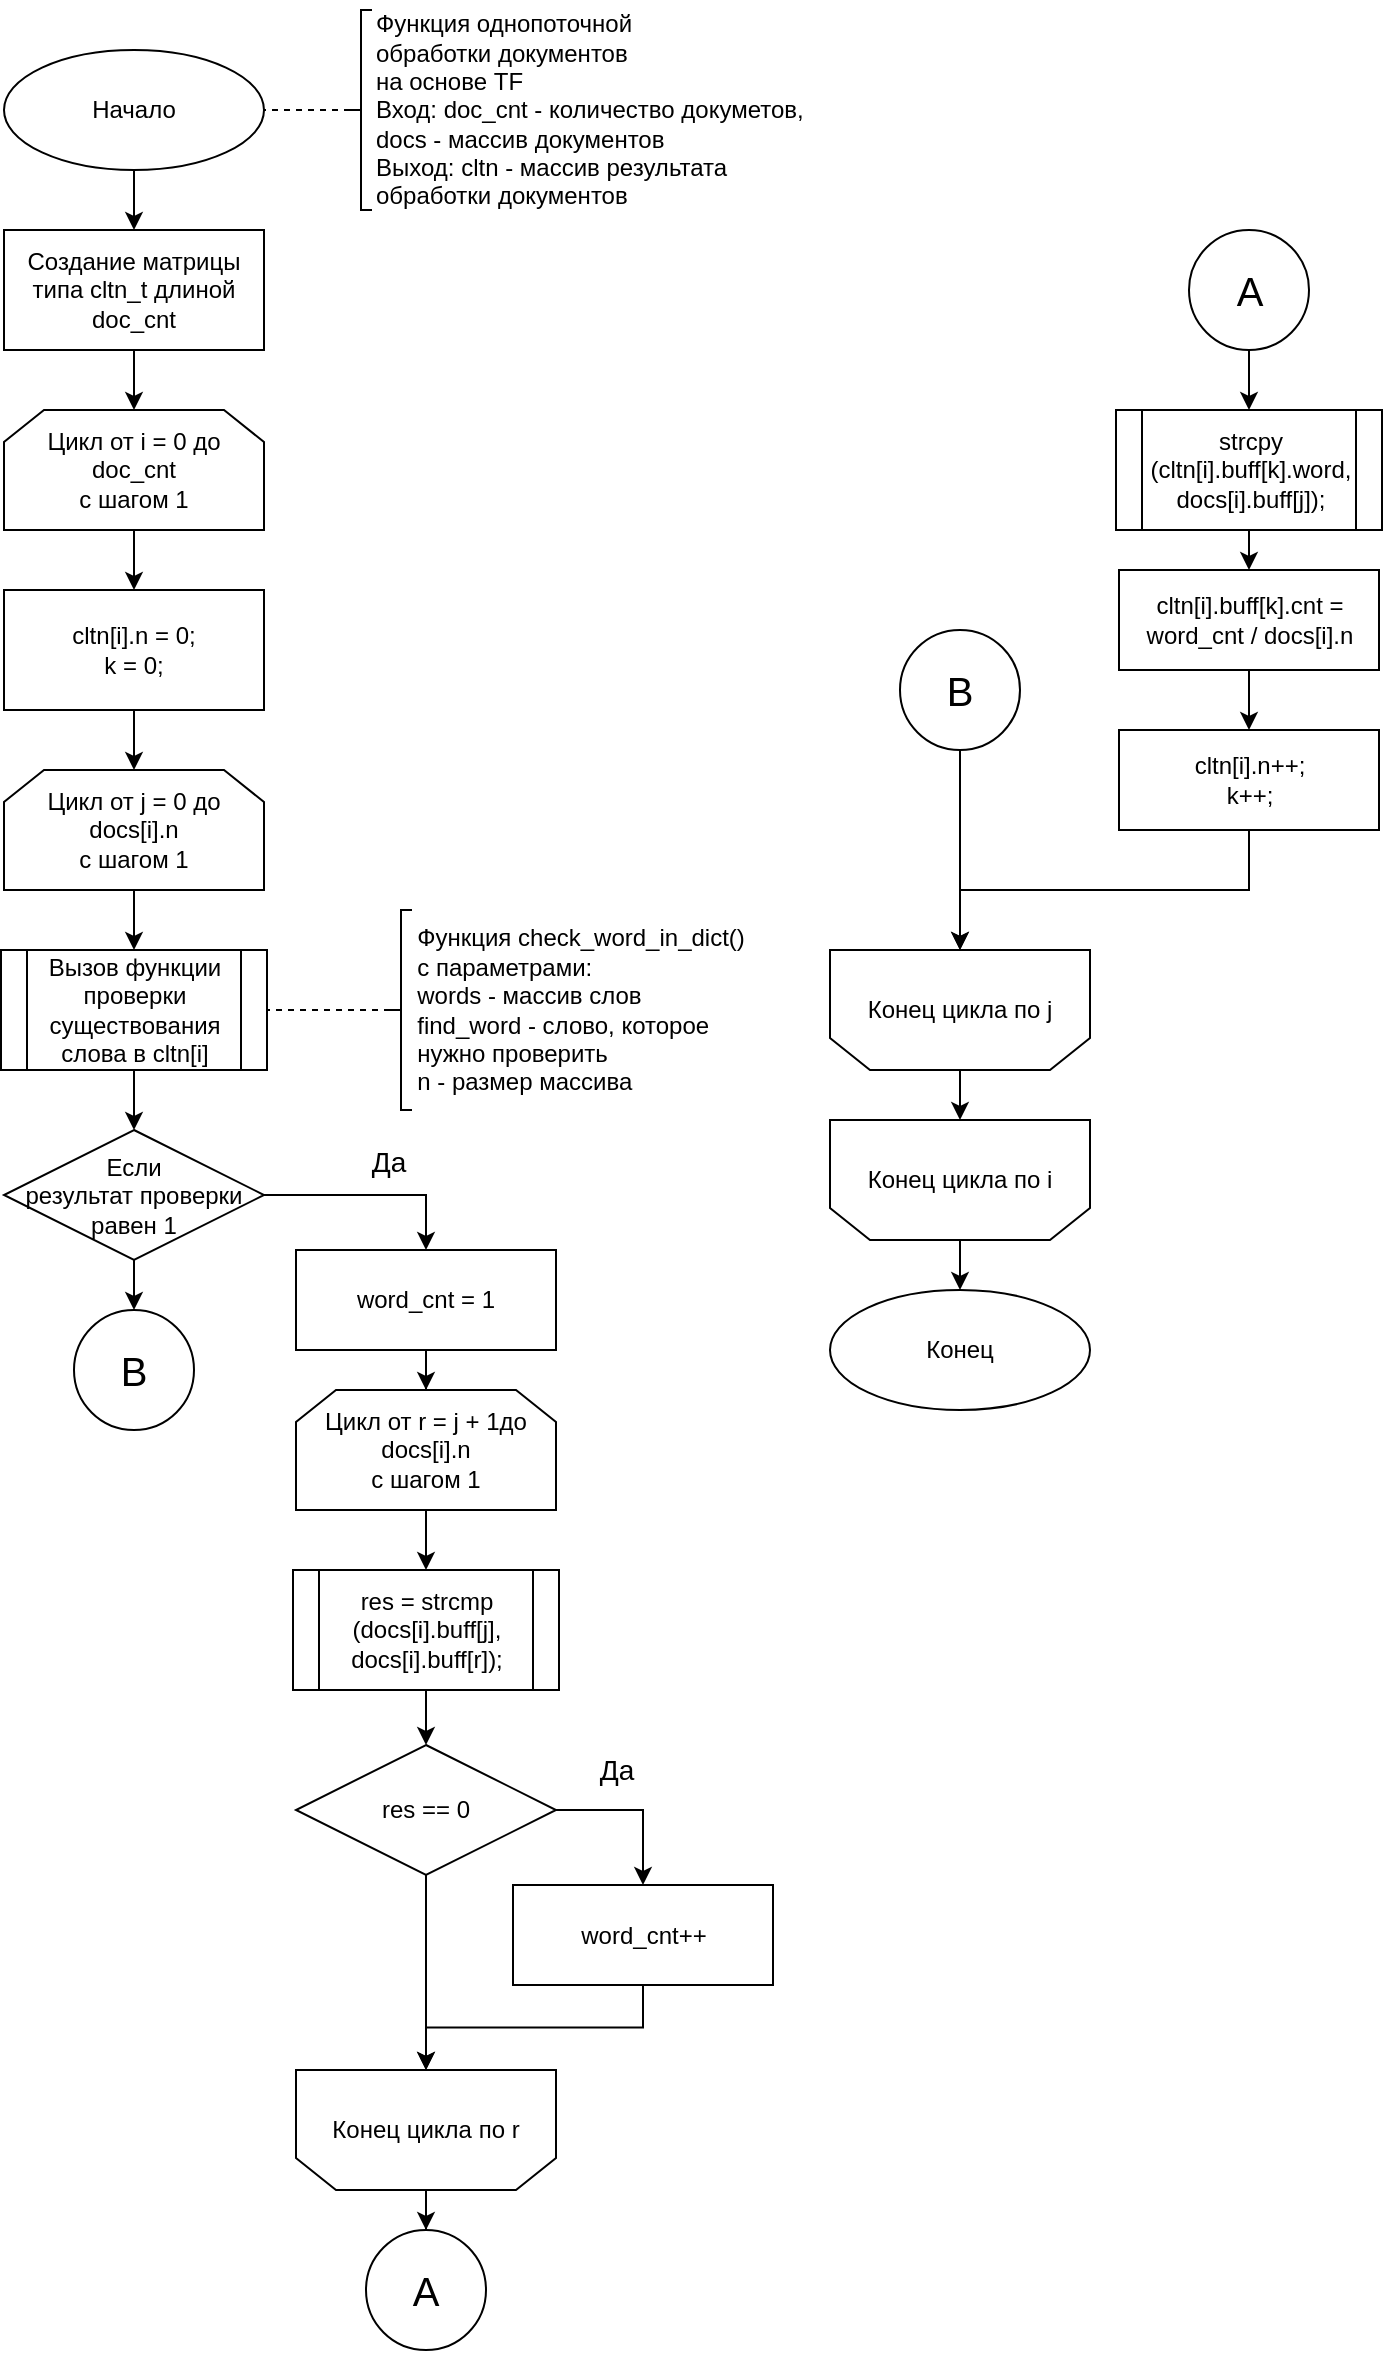 <mxfile version="20.3.0" type="device" pages="4"><diagram id="zJ5rKYGzw53xMXKaePyn" name="tf"><mxGraphModel dx="1634" dy="1604" grid="1" gridSize="10" guides="1" tooltips="1" connect="1" arrows="1" fold="1" page="1" pageScale="1" pageWidth="827" pageHeight="1169" math="0" shadow="0"><root><mxCell id="0"/><mxCell id="1" parent="0"/><mxCell id="5mzTO8OdksLQXG157cku-5" style="edgeStyle=orthogonalEdgeStyle;rounded=0;orthogonalLoop=1;jettySize=auto;html=1;exitX=0.5;exitY=1;exitDx=0;exitDy=0;exitPerimeter=0;" parent="1" source="93CCv3OsJoAqllG_4LYZ-2" target="SH4LNRXZMHz7s0kM1JM4-1" edge="1"><mxGeometry relative="1" as="geometry"><mxPoint x="352" y="130" as="targetPoint"/></mxGeometry></mxCell><mxCell id="93CCv3OsJoAqllG_4LYZ-2" value="Начало" style="strokeWidth=1;html=1;shape=mxgraph.flowchart.start_1;whiteSpace=wrap;" parent="1" vertex="1"><mxGeometry x="287" y="50" width="130" height="60" as="geometry"/></mxCell><mxCell id="SH4LNRXZMHz7s0kM1JM4-9" value="" style="edgeStyle=orthogonalEdgeStyle;rounded=0;orthogonalLoop=1;jettySize=auto;html=1;" edge="1" parent="1" source="93CCv3OsJoAqllG_4LYZ-69" target="SH4LNRXZMHz7s0kM1JM4-8"><mxGeometry relative="1" as="geometry"/></mxCell><mxCell id="93CCv3OsJoAqllG_4LYZ-69" value="Цикл от i = 0 до doc_cnt&lt;br&gt;с шагом 1" style="shape=loopLimit;whiteSpace=wrap;html=1;" parent="1" vertex="1"><mxGeometry x="287" y="230" width="130" height="60" as="geometry"/></mxCell><mxCell id="93CCv3OsJoAqllG_4LYZ-108" style="edgeStyle=orthogonalEdgeStyle;rounded=0;orthogonalLoop=1;jettySize=auto;html=1;exitX=0;exitY=0.5;exitDx=0;exitDy=0;exitPerimeter=0;entryX=1;entryY=0.5;entryDx=0;entryDy=0;entryPerimeter=0;endArrow=none;endFill=0;dashed=1;" parent="1" source="93CCv3OsJoAqllG_4LYZ-107" target="93CCv3OsJoAqllG_4LYZ-2" edge="1"><mxGeometry relative="1" as="geometry"/></mxCell><mxCell id="93CCv3OsJoAqllG_4LYZ-107" value="" style="strokeWidth=1;html=1;shape=mxgraph.flowchart.annotation_2;align=left;labelPosition=right;pointerEvents=1;rounded=0;" parent="1" vertex="1"><mxGeometry x="460" y="30" width="11" height="100" as="geometry"/></mxCell><mxCell id="93CCv3OsJoAqllG_4LYZ-109" value="Функция однопоточной &lt;br&gt;обработки документов&amp;nbsp;&lt;br&gt;на основе TF&lt;br&gt;Вход: doc_cnt - количество докуметов,&lt;br&gt;docs - массив документов&lt;br&gt;Выход: cltn - массив результата &lt;br&gt;обработки документов" style="text;html=1;align=left;verticalAlign=middle;resizable=0;points=[];autosize=1;strokeColor=none;fillColor=none;" parent="1" vertex="1"><mxGeometry x="471" y="25" width="240" height="110" as="geometry"/></mxCell><mxCell id="SH4LNRXZMHz7s0kM1JM4-3" value="" style="edgeStyle=orthogonalEdgeStyle;rounded=0;orthogonalLoop=1;jettySize=auto;html=1;" edge="1" parent="1" source="SH4LNRXZMHz7s0kM1JM4-1" target="93CCv3OsJoAqllG_4LYZ-69"><mxGeometry relative="1" as="geometry"/></mxCell><mxCell id="SH4LNRXZMHz7s0kM1JM4-1" value="Создание матрицы типа cltn_t длиной doc_cnt" style="rounded=0;whiteSpace=wrap;html=1;absoluteArcSize=1;arcSize=14;strokeWidth=1;" vertex="1" parent="1"><mxGeometry x="287" y="140" width="130" height="60" as="geometry"/></mxCell><mxCell id="SH4LNRXZMHz7s0kM1JM4-21" style="edgeStyle=orthogonalEdgeStyle;rounded=0;orthogonalLoop=1;jettySize=auto;html=1;exitX=1;exitY=0.5;exitDx=0;exitDy=0;exitPerimeter=0;entryX=0.5;entryY=0;entryDx=0;entryDy=0;" edge="1" parent="1" source="SH4LNRXZMHz7s0kM1JM4-5" target="SH4LNRXZMHz7s0kM1JM4-20"><mxGeometry relative="1" as="geometry"/></mxCell><mxCell id="SH4LNRXZMHz7s0kM1JM4-22" value="&lt;font style=&quot;font-size: 14px;&quot;&gt;Да&lt;/font&gt;" style="edgeLabel;html=1;align=center;verticalAlign=middle;resizable=0;points=[];" vertex="1" connectable="0" parent="SH4LNRXZMHz7s0kM1JM4-21"><mxGeometry x="0.303" y="1" relative="1" as="geometry"><mxPoint x="-9" y="-16" as="offset"/></mxGeometry></mxCell><mxCell id="SH4LNRXZMHz7s0kM1JM4-91" value="" style="edgeStyle=orthogonalEdgeStyle;rounded=0;orthogonalLoop=1;jettySize=auto;html=1;fontSize=14;" edge="1" parent="1" source="SH4LNRXZMHz7s0kM1JM4-5" target="SH4LNRXZMHz7s0kM1JM4-90"><mxGeometry relative="1" as="geometry"/></mxCell><mxCell id="SH4LNRXZMHz7s0kM1JM4-5" value="Если &lt;br&gt;результат проверки равен 1" style="strokeWidth=1;html=1;shape=mxgraph.flowchart.decision;whiteSpace=wrap;" vertex="1" parent="1"><mxGeometry x="287" y="590" width="130" height="65" as="geometry"/></mxCell><mxCell id="SH4LNRXZMHz7s0kM1JM4-11" value="" style="edgeStyle=orthogonalEdgeStyle;rounded=0;orthogonalLoop=1;jettySize=auto;html=1;" edge="1" parent="1" source="SH4LNRXZMHz7s0kM1JM4-8" target="SH4LNRXZMHz7s0kM1JM4-10"><mxGeometry relative="1" as="geometry"/></mxCell><mxCell id="SH4LNRXZMHz7s0kM1JM4-8" value="cltn[i].n = 0;&lt;br&gt;k = 0;" style="rounded=0;whiteSpace=wrap;html=1;absoluteArcSize=1;arcSize=14;strokeWidth=1;" vertex="1" parent="1"><mxGeometry x="287" y="320" width="130" height="60" as="geometry"/></mxCell><mxCell id="SH4LNRXZMHz7s0kM1JM4-72" value="" style="edgeStyle=orthogonalEdgeStyle;rounded=0;orthogonalLoop=1;jettySize=auto;html=1;fontSize=14;" edge="1" parent="1" source="SH4LNRXZMHz7s0kM1JM4-10" target="SH4LNRXZMHz7s0kM1JM4-17"><mxGeometry relative="1" as="geometry"/></mxCell><mxCell id="SH4LNRXZMHz7s0kM1JM4-10" value="Цикл от j = 0 до docs[i].n&lt;br&gt;с шагом 1" style="shape=loopLimit;whiteSpace=wrap;html=1;" vertex="1" parent="1"><mxGeometry x="287" y="410" width="130" height="60" as="geometry"/></mxCell><mxCell id="SH4LNRXZMHz7s0kM1JM4-31" value="" style="edgeStyle=orthogonalEdgeStyle;rounded=0;orthogonalLoop=1;jettySize=auto;html=1;fontSize=14;" edge="1" parent="1" source="SH4LNRXZMHz7s0kM1JM4-14" target="SH4LNRXZMHz7s0kM1JM4-30"><mxGeometry relative="1" as="geometry"/></mxCell><mxCell id="SH4LNRXZMHz7s0kM1JM4-14" value="Цикл от r = j + 1до docs[i].n&lt;br&gt;с шагом 1" style="shape=loopLimit;whiteSpace=wrap;html=1;" vertex="1" parent="1"><mxGeometry x="433" y="720" width="130" height="60" as="geometry"/></mxCell><mxCell id="SH4LNRXZMHz7s0kM1JM4-19" value="" style="edgeStyle=orthogonalEdgeStyle;rounded=0;orthogonalLoop=1;jettySize=auto;html=1;" edge="1" parent="1" source="SH4LNRXZMHz7s0kM1JM4-17" target="SH4LNRXZMHz7s0kM1JM4-5"><mxGeometry relative="1" as="geometry"/></mxCell><mxCell id="SH4LNRXZMHz7s0kM1JM4-17" value="Вызов функции проверки существования слова в cltn[i]" style="shape=process;whiteSpace=wrap;html=1;backgroundOutline=1;" vertex="1" parent="1"><mxGeometry x="285.5" y="500" width="133" height="60" as="geometry"/></mxCell><mxCell id="SH4LNRXZMHz7s0kM1JM4-28" value="" style="edgeStyle=orthogonalEdgeStyle;rounded=0;orthogonalLoop=1;jettySize=auto;html=1;fontSize=14;" edge="1" parent="1" source="SH4LNRXZMHz7s0kM1JM4-20" target="SH4LNRXZMHz7s0kM1JM4-14"><mxGeometry relative="1" as="geometry"/></mxCell><mxCell id="SH4LNRXZMHz7s0kM1JM4-20" value="word_cnt = 1" style="rounded=0;whiteSpace=wrap;html=1;absoluteArcSize=1;arcSize=14;strokeWidth=1;" vertex="1" parent="1"><mxGeometry x="433" y="650" width="130" height="50" as="geometry"/></mxCell><mxCell id="SH4LNRXZMHz7s0kM1JM4-89" value="" style="edgeStyle=orthogonalEdgeStyle;rounded=0;orthogonalLoop=1;jettySize=auto;html=1;fontSize=14;" edge="1" parent="1" source="SH4LNRXZMHz7s0kM1JM4-23" target="SH4LNRXZMHz7s0kM1JM4-88"><mxGeometry relative="1" as="geometry"/></mxCell><mxCell id="SH4LNRXZMHz7s0kM1JM4-23" value="Конец цикла по r" style="shape=loopLimit;whiteSpace=wrap;html=1;flipV=1;" vertex="1" parent="1"><mxGeometry x="433" y="1060" width="130" height="60" as="geometry"/></mxCell><mxCell id="SH4LNRXZMHz7s0kM1JM4-36" style="edgeStyle=orthogonalEdgeStyle;rounded=0;orthogonalLoop=1;jettySize=auto;html=1;fontSize=14;exitX=1;exitY=0.5;exitDx=0;exitDy=0;exitPerimeter=0;" edge="1" parent="1" source="SH4LNRXZMHz7s0kM1JM4-29" target="SH4LNRXZMHz7s0kM1JM4-33"><mxGeometry relative="1" as="geometry"/></mxCell><mxCell id="SH4LNRXZMHz7s0kM1JM4-37" value="Да" style="edgeLabel;html=1;align=center;verticalAlign=middle;resizable=0;points=[];fontSize=14;" vertex="1" connectable="0" parent="SH4LNRXZMHz7s0kM1JM4-36"><mxGeometry x="-0.259" y="-1" relative="1" as="geometry"><mxPoint y="-21" as="offset"/></mxGeometry></mxCell><mxCell id="SH4LNRXZMHz7s0kM1JM4-39" style="edgeStyle=orthogonalEdgeStyle;rounded=0;orthogonalLoop=1;jettySize=auto;html=1;exitX=0.5;exitY=1;exitDx=0;exitDy=0;exitPerimeter=0;fontSize=14;" edge="1" parent="1" source="SH4LNRXZMHz7s0kM1JM4-29" target="SH4LNRXZMHz7s0kM1JM4-23"><mxGeometry relative="1" as="geometry"/></mxCell><mxCell id="SH4LNRXZMHz7s0kM1JM4-29" value="res == 0" style="strokeWidth=1;html=1;shape=mxgraph.flowchart.decision;whiteSpace=wrap;" vertex="1" parent="1"><mxGeometry x="433" y="897.5" width="130" height="65" as="geometry"/></mxCell><mxCell id="SH4LNRXZMHz7s0kM1JM4-32" value="" style="edgeStyle=orthogonalEdgeStyle;rounded=0;orthogonalLoop=1;jettySize=auto;html=1;fontSize=14;" edge="1" parent="1" source="SH4LNRXZMHz7s0kM1JM4-30" target="SH4LNRXZMHz7s0kM1JM4-29"><mxGeometry relative="1" as="geometry"/></mxCell><mxCell id="SH4LNRXZMHz7s0kM1JM4-30" value="res = strcmp&lt;br&gt;(docs[i].buff[j], docs[i].buff[r]&lt;span style=&quot;background-color: initial;&quot;&gt;);&lt;/span&gt;" style="shape=process;whiteSpace=wrap;html=1;backgroundOutline=1;" vertex="1" parent="1"><mxGeometry x="431.5" y="810" width="133" height="60" as="geometry"/></mxCell><mxCell id="SH4LNRXZMHz7s0kM1JM4-40" style="edgeStyle=orthogonalEdgeStyle;rounded=0;orthogonalLoop=1;jettySize=auto;html=1;entryX=0.5;entryY=0;entryDx=0;entryDy=0;fontSize=14;" edge="1" parent="1" source="SH4LNRXZMHz7s0kM1JM4-33" target="SH4LNRXZMHz7s0kM1JM4-23"><mxGeometry relative="1" as="geometry"/></mxCell><mxCell id="SH4LNRXZMHz7s0kM1JM4-33" value="word_cnt++" style="rounded=0;whiteSpace=wrap;html=1;absoluteArcSize=1;arcSize=14;strokeWidth=1;" vertex="1" parent="1"><mxGeometry x="541.5" y="967.5" width="130" height="50" as="geometry"/></mxCell><mxCell id="SH4LNRXZMHz7s0kM1JM4-77" value="Конец" style="strokeWidth=1;html=1;shape=mxgraph.flowchart.start_1;whiteSpace=wrap;" vertex="1" parent="1"><mxGeometry x="700" y="670" width="130" height="60" as="geometry"/></mxCell><mxCell id="SH4LNRXZMHz7s0kM1JM4-78" value="" style="edgeStyle=orthogonalEdgeStyle;rounded=0;orthogonalLoop=1;jettySize=auto;html=1;fontSize=14;" edge="1" parent="1" source="SH4LNRXZMHz7s0kM1JM4-79" target="SH4LNRXZMHz7s0kM1JM4-77"><mxGeometry relative="1" as="geometry"/></mxCell><mxCell id="SH4LNRXZMHz7s0kM1JM4-79" value="Конец цикла по i" style="shape=loopLimit;whiteSpace=wrap;html=1;flipV=1;" vertex="1" parent="1"><mxGeometry x="700" y="585" width="130" height="60" as="geometry"/></mxCell><mxCell id="SH4LNRXZMHz7s0kM1JM4-80" value="" style="edgeStyle=orthogonalEdgeStyle;rounded=0;orthogonalLoop=1;jettySize=auto;html=1;" edge="1" parent="1" source="SH4LNRXZMHz7s0kM1JM4-81" target="SH4LNRXZMHz7s0kM1JM4-79"><mxGeometry relative="1" as="geometry"/></mxCell><mxCell id="SH4LNRXZMHz7s0kM1JM4-81" value="Конец цикла по j" style="shape=loopLimit;whiteSpace=wrap;html=1;flipV=1;" vertex="1" parent="1"><mxGeometry x="700" y="500" width="130" height="60" as="geometry"/></mxCell><mxCell id="SH4LNRXZMHz7s0kM1JM4-82" style="edgeStyle=orthogonalEdgeStyle;rounded=0;orthogonalLoop=1;jettySize=auto;html=1;exitX=0.5;exitY=1;exitDx=0;exitDy=0;entryX=0.5;entryY=0;entryDx=0;entryDy=0;fontSize=14;" edge="1" parent="1" source="SH4LNRXZMHz7s0kM1JM4-83" target="SH4LNRXZMHz7s0kM1JM4-85"><mxGeometry relative="1" as="geometry"/></mxCell><mxCell id="SH4LNRXZMHz7s0kM1JM4-83" value="strcpy&lt;br&gt;(cltn[i].buff[k].word, docs[i].buff[j]);" style="shape=process;whiteSpace=wrap;html=1;backgroundOutline=1;" vertex="1" parent="1"><mxGeometry x="843" y="230" width="133" height="60" as="geometry"/></mxCell><mxCell id="SH4LNRXZMHz7s0kM1JM4-84" value="" style="edgeStyle=orthogonalEdgeStyle;rounded=0;orthogonalLoop=1;jettySize=auto;html=1;fontSize=14;" edge="1" parent="1" source="SH4LNRXZMHz7s0kM1JM4-85" target="SH4LNRXZMHz7s0kM1JM4-87"><mxGeometry relative="1" as="geometry"/></mxCell><mxCell id="SH4LNRXZMHz7s0kM1JM4-85" value="cltn[i].buff[k].cnt = word_cnt / docs[i].n" style="rounded=0;whiteSpace=wrap;html=1;absoluteArcSize=1;arcSize=14;strokeWidth=1;" vertex="1" parent="1"><mxGeometry x="844.5" y="310" width="130" height="50" as="geometry"/></mxCell><mxCell id="SH4LNRXZMHz7s0kM1JM4-86" style="edgeStyle=orthogonalEdgeStyle;rounded=0;orthogonalLoop=1;jettySize=auto;html=1;fontSize=14;entryX=0.5;entryY=0;entryDx=0;entryDy=0;" edge="1" parent="1" source="SH4LNRXZMHz7s0kM1JM4-87" target="SH4LNRXZMHz7s0kM1JM4-81"><mxGeometry relative="1" as="geometry"><Array as="points"><mxPoint x="909.5" y="470"/><mxPoint x="764.5" y="470"/></Array></mxGeometry></mxCell><mxCell id="SH4LNRXZMHz7s0kM1JM4-87" value="cltn[i].n++;&lt;br&gt;k++;" style="rounded=0;whiteSpace=wrap;html=1;absoluteArcSize=1;arcSize=14;strokeWidth=1;" vertex="1" parent="1"><mxGeometry x="844.5" y="390" width="130" height="50" as="geometry"/></mxCell><mxCell id="SH4LNRXZMHz7s0kM1JM4-88" value="&lt;font style=&quot;font-size: 20px;&quot;&gt;A&lt;/font&gt;" style="ellipse;whiteSpace=wrap;html=1;aspect=fixed;" vertex="1" parent="1"><mxGeometry x="468" y="1140" width="60" height="60" as="geometry"/></mxCell><mxCell id="SH4LNRXZMHz7s0kM1JM4-90" value="&lt;font style=&quot;font-size: 20px;&quot;&gt;B&lt;/font&gt;" style="ellipse;whiteSpace=wrap;html=1;aspect=fixed;" vertex="1" parent="1"><mxGeometry x="322" y="680" width="60" height="60" as="geometry"/></mxCell><mxCell id="SH4LNRXZMHz7s0kM1JM4-93" style="edgeStyle=orthogonalEdgeStyle;rounded=0;orthogonalLoop=1;jettySize=auto;html=1;fontSize=14;" edge="1" parent="1" source="SH4LNRXZMHz7s0kM1JM4-92" target="SH4LNRXZMHz7s0kM1JM4-81"><mxGeometry relative="1" as="geometry"/></mxCell><mxCell id="SH4LNRXZMHz7s0kM1JM4-92" value="&lt;font style=&quot;font-size: 20px;&quot;&gt;B&lt;/font&gt;" style="ellipse;whiteSpace=wrap;html=1;aspect=fixed;" vertex="1" parent="1"><mxGeometry x="735" y="340" width="60" height="60" as="geometry"/></mxCell><mxCell id="SH4LNRXZMHz7s0kM1JM4-96" style="edgeStyle=orthogonalEdgeStyle;rounded=0;orthogonalLoop=1;jettySize=auto;html=1;exitX=0.5;exitY=1;exitDx=0;exitDy=0;entryX=0.5;entryY=0;entryDx=0;entryDy=0;fontSize=14;" edge="1" parent="1" source="SH4LNRXZMHz7s0kM1JM4-94" target="SH4LNRXZMHz7s0kM1JM4-83"><mxGeometry relative="1" as="geometry"/></mxCell><mxCell id="SH4LNRXZMHz7s0kM1JM4-94" value="&lt;font style=&quot;font-size: 20px;&quot;&gt;A&lt;/font&gt;" style="ellipse;whiteSpace=wrap;html=1;aspect=fixed;" vertex="1" parent="1"><mxGeometry x="879.5" y="140" width="60" height="60" as="geometry"/></mxCell><mxCell id="SH4LNRXZMHz7s0kM1JM4-98" value="" style="edgeStyle=orthogonalEdgeStyle;rounded=0;orthogonalLoop=1;jettySize=auto;html=1;fontSize=14;endArrow=none;endFill=0;dashed=1;" edge="1" parent="1" source="SH4LNRXZMHz7s0kM1JM4-97" target="SH4LNRXZMHz7s0kM1JM4-17"><mxGeometry relative="1" as="geometry"/></mxCell><mxCell id="SH4LNRXZMHz7s0kM1JM4-97" value="" style="strokeWidth=1;html=1;shape=mxgraph.flowchart.annotation_2;align=left;labelPosition=right;pointerEvents=1;rounded=0;" vertex="1" parent="1"><mxGeometry x="480" y="480" width="11" height="100" as="geometry"/></mxCell><mxCell id="SH4LNRXZMHz7s0kM1JM4-99" value="&lt;div style=&quot;text-align: left; font-size: 12px;&quot;&gt;&lt;span style=&quot;background-color: initial;&quot;&gt;&lt;font style=&quot;font-size: 12px;&quot;&gt;Функция check_word_in_dict()&lt;/font&gt;&lt;/span&gt;&lt;/div&gt;&lt;div style=&quot;text-align: left; font-size: 12px;&quot;&gt;&lt;span style=&quot;background-color: initial;&quot;&gt;&lt;font style=&quot;font-size: 12px;&quot;&gt;с параметрами:&lt;/font&gt;&lt;/span&gt;&lt;/div&gt;&lt;div style=&quot;text-align: left; font-size: 12px;&quot;&gt;&lt;font style=&quot;font-size: 12px;&quot;&gt;words - массив слов&lt;/font&gt;&lt;/div&gt;&lt;div style=&quot;text-align: left; font-size: 12px;&quot;&gt;&lt;font style=&quot;font-size: 12px;&quot;&gt;find_word - слово, которое&amp;nbsp;&lt;/font&gt;&lt;/div&gt;&lt;div style=&quot;text-align: left; font-size: 12px;&quot;&gt;&lt;font style=&quot;font-size: 12px;&quot;&gt;нужно проверить&lt;/font&gt;&lt;/div&gt;&lt;div style=&quot;text-align: left; font-size: 12px;&quot;&gt;&lt;font style=&quot;font-size: 12px;&quot;&gt;n - размер массива&lt;/font&gt;&lt;/div&gt;" style="text;html=1;align=center;verticalAlign=middle;resizable=0;points=[];autosize=1;strokeColor=none;fillColor=none;fontSize=14;" vertex="1" parent="1"><mxGeometry x="480" y="480" width="190" height="100" as="geometry"/></mxCell></root></mxGraphModel></diagram><diagram id="m5sCZvsiXmQsVrr9rQFB" name="check_word"><mxGraphModel dx="1362" dy="1337" grid="1" gridSize="10" guides="1" tooltips="1" connect="1" arrows="1" fold="1" page="1" pageScale="1" pageWidth="827" pageHeight="1169" math="0" shadow="0"><root><mxCell id="0"/><mxCell id="1" parent="0"/><mxCell id="4i2-PzZf3-8dE4TpTWNV-11" style="edgeStyle=orthogonalEdgeStyle;rounded=0;orthogonalLoop=1;jettySize=auto;html=1;fontSize=12;endArrow=classicThin;endFill=1;" edge="1" parent="1" source="pSW4O0Yphg_SsL4OkOxz-2" target="pSW4O0Yphg_SsL4OkOxz-55"><mxGeometry relative="1" as="geometry"/></mxCell><mxCell id="pSW4O0Yphg_SsL4OkOxz-2" value="Начало" style="strokeWidth=1;html=1;shape=mxgraph.flowchart.start_1;whiteSpace=wrap;" vertex="1" parent="1"><mxGeometry x="287" y="50" width="130" height="60" as="geometry"/></mxCell><mxCell id="pSW4O0Yphg_SsL4OkOxz-5" style="edgeStyle=orthogonalEdgeStyle;rounded=0;orthogonalLoop=1;jettySize=auto;html=1;exitX=0;exitY=0.5;exitDx=0;exitDy=0;exitPerimeter=0;entryX=1;entryY=0.5;entryDx=0;entryDy=0;entryPerimeter=0;endArrow=none;endFill=0;dashed=1;" edge="1" parent="1" source="pSW4O0Yphg_SsL4OkOxz-6" target="pSW4O0Yphg_SsL4OkOxz-2"><mxGeometry relative="1" as="geometry"/></mxCell><mxCell id="pSW4O0Yphg_SsL4OkOxz-6" value="" style="strokeWidth=1;html=1;shape=mxgraph.flowchart.annotation_2;align=left;labelPosition=right;pointerEvents=1;rounded=0;" vertex="1" parent="1"><mxGeometry x="460" y="30" width="11" height="100" as="geometry"/></mxCell><mxCell id="pSW4O0Yphg_SsL4OkOxz-7" value="&lt;div&gt;&lt;span style=&quot;background-color: initial;&quot;&gt;Функция check_word_in_dict()&lt;/span&gt;&lt;/div&gt;&lt;div&gt;&lt;span style=&quot;background-color: initial;&quot;&gt;с параметрами:&lt;/span&gt;&lt;/div&gt;&lt;div&gt;words - массив слов&lt;/div&gt;&lt;div&gt;find_word - слово, которое&amp;nbsp;&lt;/div&gt;&lt;div&gt;нужно проверить&lt;/div&gt;&lt;div&gt;n - размер массива&lt;/div&gt;" style="text;html=1;align=left;verticalAlign=middle;resizable=0;points=[];autosize=1;strokeColor=none;fillColor=none;" vertex="1" parent="1"><mxGeometry x="471" y="30" width="190" height="100" as="geometry"/></mxCell><mxCell id="pSW4O0Yphg_SsL4OkOxz-34" value="Конец" style="strokeWidth=1;html=1;shape=mxgraph.flowchart.start_1;whiteSpace=wrap;" vertex="1" parent="1"><mxGeometry x="287" y="800" width="130" height="60" as="geometry"/></mxCell><mxCell id="4i2-PzZf3-8dE4TpTWNV-12" value="" style="edgeStyle=orthogonalEdgeStyle;rounded=0;orthogonalLoop=1;jettySize=auto;html=1;fontSize=12;endArrow=classicThin;endFill=1;" edge="1" parent="1" source="pSW4O0Yphg_SsL4OkOxz-55" target="pSW4O0Yphg_SsL4OkOxz-58"><mxGeometry relative="1" as="geometry"/></mxCell><mxCell id="pSW4O0Yphg_SsL4OkOxz-55" value="flag = 0" style="rounded=0;whiteSpace=wrap;html=1;absoluteArcSize=1;arcSize=14;strokeWidth=1;" vertex="1" parent="1"><mxGeometry x="287" y="150" width="130" height="50" as="geometry"/></mxCell><mxCell id="pSW4O0Yphg_SsL4OkOxz-61" style="edgeStyle=orthogonalEdgeStyle;rounded=0;orthogonalLoop=1;jettySize=auto;html=1;fontSize=12;endArrow=classicThin;endFill=1;" edge="1" parent="1" source="pSW4O0Yphg_SsL4OkOxz-58" target="pSW4O0Yphg_SsL4OkOxz-60"><mxGeometry relative="1" as="geometry"><Array as="points"><mxPoint x="465" y="273"/></Array></mxGeometry></mxCell><mxCell id="pSW4O0Yphg_SsL4OkOxz-63" value="Да" style="edgeLabel;html=1;align=center;verticalAlign=middle;resizable=0;points=[];fontSize=12;" vertex="1" connectable="0" parent="pSW4O0Yphg_SsL4OkOxz-61"><mxGeometry x="-0.255" y="-1" relative="1" as="geometry"><mxPoint y="-14" as="offset"/></mxGeometry></mxCell><mxCell id="4i2-PzZf3-8dE4TpTWNV-4" style="edgeStyle=orthogonalEdgeStyle;rounded=0;orthogonalLoop=1;jettySize=auto;html=1;exitX=0.5;exitY=1;exitDx=0;exitDy=0;exitPerimeter=0;entryX=0.5;entryY=0;entryDx=0;entryDy=0;entryPerimeter=0;fontSize=12;endArrow=classicThin;endFill=1;" edge="1" parent="1" source="pSW4O0Yphg_SsL4OkOxz-58" target="pSW4O0Yphg_SsL4OkOxz-34"><mxGeometry relative="1" as="geometry"/></mxCell><mxCell id="pSW4O0Yphg_SsL4OkOxz-58" value="cnt &amp;gt; 0" style="strokeWidth=1;html=1;shape=mxgraph.flowchart.decision;whiteSpace=wrap;" vertex="1" parent="1"><mxGeometry x="287" y="240" width="130" height="65" as="geometry"/></mxCell><mxCell id="4i2-PzZf3-8dE4TpTWNV-2" value="" style="edgeStyle=orthogonalEdgeStyle;rounded=0;orthogonalLoop=1;jettySize=auto;html=1;fontSize=12;endArrow=classicThin;endFill=1;" edge="1" parent="1" source="pSW4O0Yphg_SsL4OkOxz-60" target="4i2-PzZf3-8dE4TpTWNV-1"><mxGeometry relative="1" as="geometry"/></mxCell><mxCell id="pSW4O0Yphg_SsL4OkOxz-60" value="Цикл от i = 0 до cnt с шагом 1" style="shape=loopLimit;whiteSpace=wrap;html=1;" vertex="1" parent="1"><mxGeometry x="400.5" y="330" width="130" height="60" as="geometry"/></mxCell><mxCell id="4i2-PzZf3-8dE4TpTWNV-5" style="edgeStyle=orthogonalEdgeStyle;rounded=0;orthogonalLoop=1;jettySize=auto;html=1;entryX=0.5;entryY=0;entryDx=0;entryDy=0;entryPerimeter=0;fontSize=12;endArrow=classicThin;endFill=1;" edge="1" parent="1" source="pSW4O0Yphg_SsL4OkOxz-62" target="pSW4O0Yphg_SsL4OkOxz-34"><mxGeometry relative="1" as="geometry"/></mxCell><mxCell id="pSW4O0Yphg_SsL4OkOxz-62" value="Конец цикла по i" style="shape=loopLimit;whiteSpace=wrap;html=1;flipV=1;" vertex="1" parent="1"><mxGeometry x="400.5" y="680" width="130" height="60" as="geometry"/></mxCell><mxCell id="4i2-PzZf3-8dE4TpTWNV-6" style="edgeStyle=orthogonalEdgeStyle;rounded=0;orthogonalLoop=1;jettySize=auto;html=1;exitX=0.5;exitY=1;exitDx=0;exitDy=0;exitPerimeter=0;entryX=0.5;entryY=0;entryDx=0;entryDy=0;fontSize=12;endArrow=classicThin;endFill=1;" edge="1" parent="1" source="pSW4O0Yphg_SsL4OkOxz-64" target="pSW4O0Yphg_SsL4OkOxz-62"><mxGeometry relative="1" as="geometry"/></mxCell><mxCell id="4i2-PzZf3-8dE4TpTWNV-9" style="edgeStyle=orthogonalEdgeStyle;rounded=0;orthogonalLoop=1;jettySize=auto;html=1;entryX=0.5;entryY=0;entryDx=0;entryDy=0;fontSize=12;endArrow=classicThin;endFill=1;" edge="1" parent="1" source="pSW4O0Yphg_SsL4OkOxz-64" target="4i2-PzZf3-8dE4TpTWNV-7"><mxGeometry relative="1" as="geometry"><Array as="points"><mxPoint x="585" y="543"/></Array></mxGeometry></mxCell><mxCell id="4i2-PzZf3-8dE4TpTWNV-10" value="Да" style="edgeLabel;html=1;align=center;verticalAlign=middle;resizable=0;points=[];fontSize=12;" vertex="1" connectable="0" parent="4i2-PzZf3-8dE4TpTWNV-9"><mxGeometry x="-0.072" y="1" relative="1" as="geometry"><mxPoint y="-11" as="offset"/></mxGeometry></mxCell><mxCell id="pSW4O0Yphg_SsL4OkOxz-64" value="res == 0" style="strokeWidth=1;html=1;shape=mxgraph.flowchart.decision;whiteSpace=wrap;" vertex="1" parent="1"><mxGeometry x="400.5" y="510" width="130" height="65" as="geometry"/></mxCell><mxCell id="4i2-PzZf3-8dE4TpTWNV-3" value="" style="edgeStyle=orthogonalEdgeStyle;rounded=0;orthogonalLoop=1;jettySize=auto;html=1;fontSize=12;endArrow=classicThin;endFill=1;" edge="1" parent="1" source="4i2-PzZf3-8dE4TpTWNV-1" target="pSW4O0Yphg_SsL4OkOxz-64"><mxGeometry relative="1" as="geometry"/></mxCell><mxCell id="4i2-PzZf3-8dE4TpTWNV-1" value="res = strcmp&lt;br&gt;(&lt;span style=&quot;text-align: left;&quot;&gt;find_word&lt;/span&gt;, words[i].word&lt;span style=&quot;background-color: initial;&quot;&gt;);&lt;/span&gt;" style="shape=process;whiteSpace=wrap;html=1;backgroundOutline=1;" vertex="1" parent="1"><mxGeometry x="399" y="420" width="133" height="60" as="geometry"/></mxCell><mxCell id="GZGq5nym5wVRsbUyW_JO-1" style="edgeStyle=orthogonalEdgeStyle;rounded=0;orthogonalLoop=1;jettySize=auto;html=1;fontSize=12;endArrow=classicThin;endFill=1;" edge="1" parent="1" source="4i2-PzZf3-8dE4TpTWNV-7" target="pSW4O0Yphg_SsL4OkOxz-34"><mxGeometry relative="1" as="geometry"><Array as="points"><mxPoint x="585" y="770"/><mxPoint x="352" y="770"/></Array></mxGeometry></mxCell><mxCell id="4i2-PzZf3-8dE4TpTWNV-7" value="flag = 1" style="rounded=0;whiteSpace=wrap;html=1;absoluteArcSize=1;arcSize=14;strokeWidth=1;" vertex="1" parent="1"><mxGeometry x="520" y="580" width="130" height="50" as="geometry"/></mxCell></root></mxGraphModel></diagram><diagram id="uEHRuDdqbq7f7vvc_EOR" name="thread_work"><mxGraphModel dx="467" dy="458" grid="1" gridSize="10" guides="1" tooltips="1" connect="1" arrows="1" fold="1" page="1" pageScale="1" pageWidth="827" pageHeight="1169" math="0" shadow="0"><root><mxCell id="0"/><mxCell id="1" parent="0"/><mxCell id="HiVc5042tkIXNBd64Uud-1" value="" style="edgeStyle=orthogonalEdgeStyle;rounded=0;orthogonalLoop=1;jettySize=auto;html=1;fontSize=14;endArrow=classicThin;endFill=1;" edge="1" parent="1" source="QFUd-saZp-N1fvra6tXO-55" target="QFUd-saZp-N1fvra6tXO-57"><mxGeometry relative="1" as="geometry"/></mxCell><mxCell id="QFUd-saZp-N1fvra6tXO-55" value="Начало" style="strokeWidth=1;html=1;shape=mxgraph.flowchart.start_1;whiteSpace=wrap;" vertex="1" parent="1"><mxGeometry x="288.5" y="50" width="130" height="60" as="geometry"/></mxCell><mxCell id="QFUd-saZp-N1fvra6tXO-56" value="" style="edgeStyle=orthogonalEdgeStyle;rounded=0;orthogonalLoop=1;jettySize=auto;html=1;" edge="1" parent="1" source="QFUd-saZp-N1fvra6tXO-57" target="QFUd-saZp-N1fvra6tXO-68"><mxGeometry relative="1" as="geometry"/></mxCell><mxCell id="QFUd-saZp-N1fvra6tXO-57" value="Цикл от i = start_doc до end_doc&lt;br&gt;с шагом 1" style="shape=loopLimit;whiteSpace=wrap;html=1;" vertex="1" parent="1"><mxGeometry x="288.5" y="150" width="130" height="60" as="geometry"/></mxCell><mxCell id="QFUd-saZp-N1fvra6tXO-58" style="edgeStyle=orthogonalEdgeStyle;rounded=0;orthogonalLoop=1;jettySize=auto;html=1;exitX=0;exitY=0.5;exitDx=0;exitDy=0;exitPerimeter=0;entryX=1;entryY=0.5;entryDx=0;entryDy=0;entryPerimeter=0;endArrow=none;endFill=0;dashed=1;" edge="1" parent="1" source="QFUd-saZp-N1fvra6tXO-59" target="QFUd-saZp-N1fvra6tXO-55"><mxGeometry relative="1" as="geometry"/></mxCell><mxCell id="QFUd-saZp-N1fvra6tXO-59" value="" style="strokeWidth=1;html=1;shape=mxgraph.flowchart.annotation_2;align=left;labelPosition=right;pointerEvents=1;rounded=0;" vertex="1" parent="1"><mxGeometry x="460" y="30" width="11" height="100" as="geometry"/></mxCell><mxCell id="QFUd-saZp-N1fvra6tXO-60" value="&lt;font style=&quot;font-size: 14px;&quot;&gt;&amp;nbsp;Функция для выполнения одним потоком&lt;br&gt;обработки документов в диапозоне &lt;br&gt;[start_doc, end_doc]&lt;br&gt;&lt;span style=&quot;&quot;&gt;doc_cnt - количество докуметов,&lt;/span&gt;&lt;br style=&quot;&quot;&gt;&lt;span style=&quot;&quot;&gt;docs - массив документов&lt;/span&gt;&lt;br style=&quot;&quot;&gt;&lt;span style=&quot;&quot;&gt;cltn - массив результата&amp;nbsp;&lt;/span&gt;&lt;span style=&quot;&quot;&gt;обработки документов&lt;/span&gt;&lt;br&gt;&lt;/font&gt;" style="text;html=1;align=left;verticalAlign=middle;resizable=0;points=[];autosize=1;strokeColor=none;fillColor=none;" vertex="1" parent="1"><mxGeometry x="471" y="25" width="330" height="110" as="geometry"/></mxCell><mxCell id="QFUd-saZp-N1fvra6tXO-63" style="edgeStyle=orthogonalEdgeStyle;rounded=0;orthogonalLoop=1;jettySize=auto;html=1;exitX=1;exitY=0.5;exitDx=0;exitDy=0;exitPerimeter=0;entryX=0.5;entryY=0;entryDx=0;entryDy=0;" edge="1" parent="1" source="QFUd-saZp-N1fvra6tXO-66" target="QFUd-saZp-N1fvra6tXO-76"><mxGeometry relative="1" as="geometry"/></mxCell><mxCell id="QFUd-saZp-N1fvra6tXO-64" value="&lt;font style=&quot;font-size: 14px;&quot;&gt;Да&lt;/font&gt;" style="edgeLabel;html=1;align=center;verticalAlign=middle;resizable=0;points=[];" vertex="1" connectable="0" parent="QFUd-saZp-N1fvra6tXO-63"><mxGeometry x="0.303" y="1" relative="1" as="geometry"><mxPoint x="-9" y="-16" as="offset"/></mxGeometry></mxCell><mxCell id="QFUd-saZp-N1fvra6tXO-65" value="" style="edgeStyle=orthogonalEdgeStyle;rounded=0;orthogonalLoop=1;jettySize=auto;html=1;fontSize=14;" edge="1" parent="1" source="QFUd-saZp-N1fvra6tXO-66" target="QFUd-saZp-N1fvra6tXO-99"><mxGeometry relative="1" as="geometry"/></mxCell><mxCell id="QFUd-saZp-N1fvra6tXO-66" value="Если &lt;br&gt;результат проверки равен 1" style="strokeWidth=1;html=1;shape=mxgraph.flowchart.decision;whiteSpace=wrap;" vertex="1" parent="1"><mxGeometry x="288.5" y="510" width="130" height="65" as="geometry"/></mxCell><mxCell id="QFUd-saZp-N1fvra6tXO-67" value="" style="edgeStyle=orthogonalEdgeStyle;rounded=0;orthogonalLoop=1;jettySize=auto;html=1;" edge="1" parent="1" source="QFUd-saZp-N1fvra6tXO-68" target="QFUd-saZp-N1fvra6tXO-70"><mxGeometry relative="1" as="geometry"/></mxCell><mxCell id="QFUd-saZp-N1fvra6tXO-68" value="cltn[i].n = 0;&lt;br&gt;k = 0;" style="rounded=0;whiteSpace=wrap;html=1;absoluteArcSize=1;arcSize=14;strokeWidth=1;" vertex="1" parent="1"><mxGeometry x="288.5" y="240" width="130" height="60" as="geometry"/></mxCell><mxCell id="QFUd-saZp-N1fvra6tXO-69" value="" style="edgeStyle=orthogonalEdgeStyle;rounded=0;orthogonalLoop=1;jettySize=auto;html=1;fontSize=14;" edge="1" parent="1" source="QFUd-saZp-N1fvra6tXO-70" target="QFUd-saZp-N1fvra6tXO-74"><mxGeometry relative="1" as="geometry"/></mxCell><mxCell id="QFUd-saZp-N1fvra6tXO-70" value="Цикл от j = 0 до docs[i].n&lt;br&gt;с шагом 1" style="shape=loopLimit;whiteSpace=wrap;html=1;" vertex="1" parent="1"><mxGeometry x="288.5" y="330" width="130" height="60" as="geometry"/></mxCell><mxCell id="QFUd-saZp-N1fvra6tXO-71" value="" style="edgeStyle=orthogonalEdgeStyle;rounded=0;orthogonalLoop=1;jettySize=auto;html=1;fontSize=14;" edge="1" parent="1" source="QFUd-saZp-N1fvra6tXO-72" target="QFUd-saZp-N1fvra6tXO-84"><mxGeometry relative="1" as="geometry"/></mxCell><mxCell id="QFUd-saZp-N1fvra6tXO-72" value="Цикл от r = j + 1до docs[i].n&lt;br&gt;с шагом 1" style="shape=loopLimit;whiteSpace=wrap;html=1;" vertex="1" parent="1"><mxGeometry x="434.5" y="640" width="130" height="60" as="geometry"/></mxCell><mxCell id="QFUd-saZp-N1fvra6tXO-73" value="" style="edgeStyle=orthogonalEdgeStyle;rounded=0;orthogonalLoop=1;jettySize=auto;html=1;" edge="1" parent="1" source="QFUd-saZp-N1fvra6tXO-74" target="QFUd-saZp-N1fvra6tXO-66"><mxGeometry relative="1" as="geometry"/></mxCell><mxCell id="QFUd-saZp-N1fvra6tXO-74" value="Вызов функции проверки существования слова в cltn[i]" style="shape=process;whiteSpace=wrap;html=1;backgroundOutline=1;" vertex="1" parent="1"><mxGeometry x="287" y="420" width="133" height="60" as="geometry"/></mxCell><mxCell id="QFUd-saZp-N1fvra6tXO-75" value="" style="edgeStyle=orthogonalEdgeStyle;rounded=0;orthogonalLoop=1;jettySize=auto;html=1;fontSize=14;" edge="1" parent="1" source="QFUd-saZp-N1fvra6tXO-76" target="QFUd-saZp-N1fvra6tXO-72"><mxGeometry relative="1" as="geometry"/></mxCell><mxCell id="QFUd-saZp-N1fvra6tXO-76" value="word_cnt = 1" style="rounded=0;whiteSpace=wrap;html=1;absoluteArcSize=1;arcSize=14;strokeWidth=1;" vertex="1" parent="1"><mxGeometry x="434.5" y="570" width="130" height="50" as="geometry"/></mxCell><mxCell id="QFUd-saZp-N1fvra6tXO-77" value="" style="edgeStyle=orthogonalEdgeStyle;rounded=0;orthogonalLoop=1;jettySize=auto;html=1;fontSize=14;" edge="1" parent="1" source="QFUd-saZp-N1fvra6tXO-78" target="QFUd-saZp-N1fvra6tXO-98"><mxGeometry relative="1" as="geometry"/></mxCell><mxCell id="QFUd-saZp-N1fvra6tXO-78" value="Конец цикла по r" style="shape=loopLimit;whiteSpace=wrap;html=1;flipV=1;" vertex="1" parent="1"><mxGeometry x="434.5" y="980" width="130" height="60" as="geometry"/></mxCell><mxCell id="QFUd-saZp-N1fvra6tXO-79" style="edgeStyle=orthogonalEdgeStyle;rounded=0;orthogonalLoop=1;jettySize=auto;html=1;fontSize=14;exitX=1;exitY=0.5;exitDx=0;exitDy=0;exitPerimeter=0;" edge="1" parent="1" source="QFUd-saZp-N1fvra6tXO-82" target="QFUd-saZp-N1fvra6tXO-86"><mxGeometry relative="1" as="geometry"/></mxCell><mxCell id="QFUd-saZp-N1fvra6tXO-80" value="Да" style="edgeLabel;html=1;align=center;verticalAlign=middle;resizable=0;points=[];fontSize=14;" vertex="1" connectable="0" parent="QFUd-saZp-N1fvra6tXO-79"><mxGeometry x="-0.259" y="-1" relative="1" as="geometry"><mxPoint y="-21" as="offset"/></mxGeometry></mxCell><mxCell id="QFUd-saZp-N1fvra6tXO-81" style="edgeStyle=orthogonalEdgeStyle;rounded=0;orthogonalLoop=1;jettySize=auto;html=1;exitX=0.5;exitY=1;exitDx=0;exitDy=0;exitPerimeter=0;fontSize=14;" edge="1" parent="1" source="QFUd-saZp-N1fvra6tXO-82" target="QFUd-saZp-N1fvra6tXO-78"><mxGeometry relative="1" as="geometry"/></mxCell><mxCell id="QFUd-saZp-N1fvra6tXO-82" value="res == 0" style="strokeWidth=1;html=1;shape=mxgraph.flowchart.decision;whiteSpace=wrap;" vertex="1" parent="1"><mxGeometry x="434.5" y="817.5" width="130" height="65" as="geometry"/></mxCell><mxCell id="QFUd-saZp-N1fvra6tXO-83" value="" style="edgeStyle=orthogonalEdgeStyle;rounded=0;orthogonalLoop=1;jettySize=auto;html=1;fontSize=14;" edge="1" parent="1" source="QFUd-saZp-N1fvra6tXO-84" target="QFUd-saZp-N1fvra6tXO-82"><mxGeometry relative="1" as="geometry"/></mxCell><mxCell id="QFUd-saZp-N1fvra6tXO-84" value="res = strcmp&lt;br&gt;(docs[i].buff[j], docs[i].buff[r]&lt;span style=&quot;background-color: initial;&quot;&gt;);&lt;/span&gt;" style="shape=process;whiteSpace=wrap;html=1;backgroundOutline=1;" vertex="1" parent="1"><mxGeometry x="433" y="730" width="133" height="60" as="geometry"/></mxCell><mxCell id="QFUd-saZp-N1fvra6tXO-85" style="edgeStyle=orthogonalEdgeStyle;rounded=0;orthogonalLoop=1;jettySize=auto;html=1;entryX=0.5;entryY=0;entryDx=0;entryDy=0;fontSize=14;" edge="1" parent="1" source="QFUd-saZp-N1fvra6tXO-86" target="QFUd-saZp-N1fvra6tXO-78"><mxGeometry relative="1" as="geometry"/></mxCell><mxCell id="QFUd-saZp-N1fvra6tXO-86" value="word_cnt++" style="rounded=0;whiteSpace=wrap;html=1;absoluteArcSize=1;arcSize=14;strokeWidth=1;" vertex="1" parent="1"><mxGeometry x="543" y="887.5" width="130" height="50" as="geometry"/></mxCell><mxCell id="QFUd-saZp-N1fvra6tXO-87" value="Конец" style="strokeWidth=1;html=1;shape=mxgraph.flowchart.start_1;whiteSpace=wrap;" vertex="1" parent="1"><mxGeometry x="700" y="670" width="130" height="60" as="geometry"/></mxCell><mxCell id="QFUd-saZp-N1fvra6tXO-88" value="" style="edgeStyle=orthogonalEdgeStyle;rounded=0;orthogonalLoop=1;jettySize=auto;html=1;fontSize=14;" edge="1" parent="1" source="QFUd-saZp-N1fvra6tXO-89" target="QFUd-saZp-N1fvra6tXO-87"><mxGeometry relative="1" as="geometry"/></mxCell><mxCell id="QFUd-saZp-N1fvra6tXO-89" value="Конец цикла по i" style="shape=loopLimit;whiteSpace=wrap;html=1;flipV=1;" vertex="1" parent="1"><mxGeometry x="700" y="585" width="130" height="60" as="geometry"/></mxCell><mxCell id="QFUd-saZp-N1fvra6tXO-90" value="" style="edgeStyle=orthogonalEdgeStyle;rounded=0;orthogonalLoop=1;jettySize=auto;html=1;" edge="1" parent="1" source="QFUd-saZp-N1fvra6tXO-91" target="QFUd-saZp-N1fvra6tXO-89"><mxGeometry relative="1" as="geometry"/></mxCell><mxCell id="QFUd-saZp-N1fvra6tXO-91" value="Конец цикла по j" style="shape=loopLimit;whiteSpace=wrap;html=1;flipV=1;" vertex="1" parent="1"><mxGeometry x="700" y="500" width="130" height="60" as="geometry"/></mxCell><mxCell id="QFUd-saZp-N1fvra6tXO-92" style="edgeStyle=orthogonalEdgeStyle;rounded=0;orthogonalLoop=1;jettySize=auto;html=1;exitX=0.5;exitY=1;exitDx=0;exitDy=0;entryX=0.5;entryY=0;entryDx=0;entryDy=0;fontSize=14;" edge="1" parent="1" source="QFUd-saZp-N1fvra6tXO-93" target="QFUd-saZp-N1fvra6tXO-95"><mxGeometry relative="1" as="geometry"/></mxCell><mxCell id="QFUd-saZp-N1fvra6tXO-93" value="strcpy&lt;br&gt;(cltn[i].buff[k].word, docs[i].buff[j]);" style="shape=process;whiteSpace=wrap;html=1;backgroundOutline=1;" vertex="1" parent="1"><mxGeometry x="843" y="230" width="133" height="60" as="geometry"/></mxCell><mxCell id="QFUd-saZp-N1fvra6tXO-94" value="" style="edgeStyle=orthogonalEdgeStyle;rounded=0;orthogonalLoop=1;jettySize=auto;html=1;fontSize=14;" edge="1" parent="1" source="QFUd-saZp-N1fvra6tXO-95" target="QFUd-saZp-N1fvra6tXO-97"><mxGeometry relative="1" as="geometry"/></mxCell><mxCell id="QFUd-saZp-N1fvra6tXO-95" value="cltn[i].buff[k].cnt = word_cnt / docs[i].n" style="rounded=0;whiteSpace=wrap;html=1;absoluteArcSize=1;arcSize=14;strokeWidth=1;" vertex="1" parent="1"><mxGeometry x="844.5" y="310" width="130" height="50" as="geometry"/></mxCell><mxCell id="QFUd-saZp-N1fvra6tXO-96" style="edgeStyle=orthogonalEdgeStyle;rounded=0;orthogonalLoop=1;jettySize=auto;html=1;fontSize=14;entryX=0.5;entryY=0;entryDx=0;entryDy=0;" edge="1" parent="1" source="QFUd-saZp-N1fvra6tXO-97" target="QFUd-saZp-N1fvra6tXO-91"><mxGeometry relative="1" as="geometry"><Array as="points"><mxPoint x="909.5" y="470"/><mxPoint x="764.5" y="470"/></Array></mxGeometry></mxCell><mxCell id="QFUd-saZp-N1fvra6tXO-97" value="cltn[i].n++;&lt;br&gt;k++;" style="rounded=0;whiteSpace=wrap;html=1;absoluteArcSize=1;arcSize=14;strokeWidth=1;" vertex="1" parent="1"><mxGeometry x="844.5" y="390" width="130" height="50" as="geometry"/></mxCell><mxCell id="QFUd-saZp-N1fvra6tXO-98" value="&lt;font style=&quot;font-size: 20px;&quot;&gt;A&lt;/font&gt;" style="ellipse;whiteSpace=wrap;html=1;aspect=fixed;" vertex="1" parent="1"><mxGeometry x="469.5" y="1060" width="60" height="60" as="geometry"/></mxCell><mxCell id="QFUd-saZp-N1fvra6tXO-99" value="&lt;font style=&quot;font-size: 20px;&quot;&gt;B&lt;/font&gt;" style="ellipse;whiteSpace=wrap;html=1;aspect=fixed;" vertex="1" parent="1"><mxGeometry x="323.5" y="600" width="60" height="60" as="geometry"/></mxCell><mxCell id="QFUd-saZp-N1fvra6tXO-100" style="edgeStyle=orthogonalEdgeStyle;rounded=0;orthogonalLoop=1;jettySize=auto;html=1;fontSize=14;" edge="1" parent="1" source="QFUd-saZp-N1fvra6tXO-101" target="QFUd-saZp-N1fvra6tXO-91"><mxGeometry relative="1" as="geometry"/></mxCell><mxCell id="QFUd-saZp-N1fvra6tXO-101" value="&lt;font style=&quot;font-size: 20px;&quot;&gt;B&lt;/font&gt;" style="ellipse;whiteSpace=wrap;html=1;aspect=fixed;" vertex="1" parent="1"><mxGeometry x="735" y="340" width="60" height="60" as="geometry"/></mxCell><mxCell id="QFUd-saZp-N1fvra6tXO-102" style="edgeStyle=orthogonalEdgeStyle;rounded=0;orthogonalLoop=1;jettySize=auto;html=1;exitX=0.5;exitY=1;exitDx=0;exitDy=0;entryX=0.5;entryY=0;entryDx=0;entryDy=0;fontSize=14;" edge="1" parent="1" source="QFUd-saZp-N1fvra6tXO-103" target="QFUd-saZp-N1fvra6tXO-93"><mxGeometry relative="1" as="geometry"/></mxCell><mxCell id="QFUd-saZp-N1fvra6tXO-103" value="&lt;font style=&quot;font-size: 20px;&quot;&gt;A&lt;/font&gt;" style="ellipse;whiteSpace=wrap;html=1;aspect=fixed;" vertex="1" parent="1"><mxGeometry x="879.5" y="140" width="60" height="60" as="geometry"/></mxCell><mxCell id="QFUd-saZp-N1fvra6tXO-104" value="" style="edgeStyle=orthogonalEdgeStyle;rounded=0;orthogonalLoop=1;jettySize=auto;html=1;fontSize=14;endArrow=none;endFill=0;dashed=1;" edge="1" parent="1" source="QFUd-saZp-N1fvra6tXO-105" target="QFUd-saZp-N1fvra6tXO-74"><mxGeometry relative="1" as="geometry"/></mxCell><mxCell id="QFUd-saZp-N1fvra6tXO-105" value="" style="strokeWidth=1;html=1;shape=mxgraph.flowchart.annotation_2;align=left;labelPosition=right;pointerEvents=1;rounded=0;" vertex="1" parent="1"><mxGeometry x="481.5" y="400" width="11" height="100" as="geometry"/></mxCell><mxCell id="QFUd-saZp-N1fvra6tXO-106" value="&lt;div style=&quot;text-align: left; font-size: 12px;&quot;&gt;&lt;span style=&quot;background-color: initial;&quot;&gt;&lt;font style=&quot;font-size: 12px;&quot;&gt;Функция check_word_in_dict()&lt;/font&gt;&lt;/span&gt;&lt;/div&gt;&lt;div style=&quot;text-align: left; font-size: 12px;&quot;&gt;&lt;span style=&quot;background-color: initial;&quot;&gt;&lt;font style=&quot;font-size: 12px;&quot;&gt;с параметрами:&lt;/font&gt;&lt;/span&gt;&lt;/div&gt;&lt;div style=&quot;text-align: left; font-size: 12px;&quot;&gt;&lt;font style=&quot;font-size: 12px;&quot;&gt;words - массив слов&lt;/font&gt;&lt;/div&gt;&lt;div style=&quot;text-align: left; font-size: 12px;&quot;&gt;&lt;font style=&quot;font-size: 12px;&quot;&gt;find_word - слово, которое&amp;nbsp;&lt;/font&gt;&lt;/div&gt;&lt;div style=&quot;text-align: left; font-size: 12px;&quot;&gt;&lt;font style=&quot;font-size: 12px;&quot;&gt;нужно проверить&lt;/font&gt;&lt;/div&gt;&lt;div style=&quot;text-align: left; font-size: 12px;&quot;&gt;&lt;font style=&quot;font-size: 12px;&quot;&gt;n - размер массива&lt;/font&gt;&lt;/div&gt;" style="text;html=1;align=center;verticalAlign=middle;resizable=0;points=[];autosize=1;strokeColor=none;fillColor=none;fontSize=14;" vertex="1" parent="1"><mxGeometry x="481.5" y="400" width="190" height="100" as="geometry"/></mxCell></root></mxGraphModel></diagram><diagram id="vuGnCcnQRCAbeJW9kkpc" name="parallel"><mxGraphModel dx="710" dy="697" grid="1" gridSize="10" guides="1" tooltips="1" connect="1" arrows="1" fold="1" page="1" pageScale="1" pageWidth="827" pageHeight="1169" math="0" shadow="0"><root><mxCell id="0"/><mxCell id="1" parent="0"/><mxCell id="T6_t3GbZeZpXDT88pcws-1" style="edgeStyle=orthogonalEdgeStyle;rounded=0;orthogonalLoop=1;jettySize=auto;html=1;fontSize=12;endArrow=classicThin;endFill=1;" edge="1" parent="1" source="T6_t3GbZeZpXDT88pcws-2" target="T6_t3GbZeZpXDT88pcws-8"><mxGeometry relative="1" as="geometry"/></mxCell><mxCell id="T6_t3GbZeZpXDT88pcws-2" value="Начало" style="strokeWidth=1;html=1;shape=mxgraph.flowchart.start_1;whiteSpace=wrap;" vertex="1" parent="1"><mxGeometry x="287" y="50" width="130" height="60" as="geometry"/></mxCell><mxCell id="T6_t3GbZeZpXDT88pcws-3" style="edgeStyle=orthogonalEdgeStyle;rounded=0;orthogonalLoop=1;jettySize=auto;html=1;exitX=0;exitY=0.5;exitDx=0;exitDy=0;exitPerimeter=0;entryX=1;entryY=0.5;entryDx=0;entryDy=0;entryPerimeter=0;endArrow=none;endFill=0;dashed=1;" edge="1" parent="1" source="T6_t3GbZeZpXDT88pcws-4" target="T6_t3GbZeZpXDT88pcws-2"><mxGeometry relative="1" as="geometry"/></mxCell><mxCell id="T6_t3GbZeZpXDT88pcws-4" value="" style="strokeWidth=1;html=1;shape=mxgraph.flowchart.annotation_2;align=left;labelPosition=right;pointerEvents=1;rounded=0;" vertex="1" parent="1"><mxGeometry x="460" y="7.5" width="11" height="145" as="geometry"/></mxCell><mxCell id="T6_t3GbZeZpXDT88pcws-6" value="Конец" style="strokeWidth=1;html=1;shape=mxgraph.flowchart.start_1;whiteSpace=wrap;" vertex="1" parent="1"><mxGeometry x="287" y="1080" width="130" height="60" as="geometry"/></mxCell><mxCell id="b9KgzeTseKRSoPLIyMrE-2" style="edgeStyle=orthogonalEdgeStyle;rounded=0;orthogonalLoop=1;jettySize=auto;html=1;fontSize=14;endArrow=classicThin;endFill=1;" edge="1" parent="1" source="T6_t3GbZeZpXDT88pcws-8" target="b9KgzeTseKRSoPLIyMrE-1"><mxGeometry relative="1" as="geometry"/></mxCell><mxCell id="T6_t3GbZeZpXDT88pcws-8" value="Создание матрицы типа cltn_t длиной doc_cnt" style="rounded=0;whiteSpace=wrap;html=1;absoluteArcSize=1;arcSize=14;strokeWidth=1;" vertex="1" parent="1"><mxGeometry x="287" y="150" width="130" height="50" as="geometry"/></mxCell><mxCell id="T6_t3GbZeZpXDT88pcws-9" style="edgeStyle=orthogonalEdgeStyle;rounded=0;orthogonalLoop=1;jettySize=auto;html=1;fontSize=12;endArrow=classicThin;endFill=1;exitX=1;exitY=0.5;exitDx=0;exitDy=0;exitPerimeter=0;" edge="1" parent="1" source="T6_t3GbZeZpXDT88pcws-12" target="T6_t3GbZeZpXDT88pcws-14"><mxGeometry relative="1" as="geometry"><Array as="points"><mxPoint x="465" y="342"/></Array></mxGeometry></mxCell><mxCell id="T6_t3GbZeZpXDT88pcws-10" value="Да" style="edgeLabel;html=1;align=center;verticalAlign=middle;resizable=0;points=[];fontSize=12;" vertex="1" connectable="0" parent="T6_t3GbZeZpXDT88pcws-9"><mxGeometry x="-0.255" y="-1" relative="1" as="geometry"><mxPoint y="-14" as="offset"/></mxGeometry></mxCell><mxCell id="T6_t3GbZeZpXDT88pcws-11" style="edgeStyle=orthogonalEdgeStyle;rounded=0;orthogonalLoop=1;jettySize=auto;html=1;exitX=0.5;exitY=1;exitDx=0;exitDy=0;exitPerimeter=0;entryX=0.5;entryY=0;entryDx=0;entryDy=0;entryPerimeter=0;fontSize=12;endArrow=classicThin;endFill=1;" edge="1" parent="1" source="T6_t3GbZeZpXDT88pcws-12" target="T6_t3GbZeZpXDT88pcws-6"><mxGeometry relative="1" as="geometry"/></mxCell><mxCell id="T6_t3GbZeZpXDT88pcws-12" value="thread_args != NULL&amp;nbsp;" style="strokeWidth=1;html=1;shape=mxgraph.flowchart.decision;whiteSpace=wrap;" vertex="1" parent="1"><mxGeometry x="287" y="310" width="130" height="65" as="geometry"/></mxCell><mxCell id="OEwon8d4AMUV6lQusd0g-5" value="" style="edgeStyle=orthogonalEdgeStyle;rounded=0;orthogonalLoop=1;jettySize=auto;html=1;fontSize=12;endArrow=classicThin;endFill=1;" edge="1" parent="1" source="T6_t3GbZeZpXDT88pcws-14" target="OEwon8d4AMUV6lQusd0g-4"><mxGeometry relative="1" as="geometry"/></mxCell><mxCell id="T6_t3GbZeZpXDT88pcws-14" value="Цикл от i = 0 до threads шагом 1&amp;nbsp;" style="shape=loopLimit;whiteSpace=wrap;html=1;" vertex="1" parent="1"><mxGeometry x="400.5" y="420" width="130" height="60" as="geometry"/></mxCell><mxCell id="OEwon8d4AMUV6lQusd0g-16" style="edgeStyle=orthogonalEdgeStyle;rounded=0;orthogonalLoop=1;jettySize=auto;html=1;fontSize=12;endArrow=classicThin;endFill=1;" edge="1" parent="1" source="T6_t3GbZeZpXDT88pcws-16" target="OEwon8d4AMUV6lQusd0g-9"><mxGeometry relative="1" as="geometry"/></mxCell><mxCell id="T6_t3GbZeZpXDT88pcws-16" value="Конец цикла по i" style="shape=loopLimit;whiteSpace=wrap;html=1;flipV=1;" vertex="1" parent="1"><mxGeometry x="400.5" y="690" width="130" height="60" as="geometry"/></mxCell><mxCell id="b9KgzeTseKRSoPLIyMrE-3" style="edgeStyle=orthogonalEdgeStyle;rounded=0;orthogonalLoop=1;jettySize=auto;html=1;exitX=0.5;exitY=1;exitDx=0;exitDy=0;entryX=0.5;entryY=0;entryDx=0;entryDy=0;entryPerimeter=0;fontSize=14;endArrow=classicThin;endFill=1;" edge="1" parent="1" source="b9KgzeTseKRSoPLIyMrE-1" target="T6_t3GbZeZpXDT88pcws-12"><mxGeometry relative="1" as="geometry"/></mxCell><mxCell id="b9KgzeTseKRSoPLIyMrE-1" value="Создание и выделение памяти для матрицы структуры thread_args" style="rounded=0;whiteSpace=wrap;html=1;absoluteArcSize=1;arcSize=14;strokeWidth=1;" vertex="1" parent="1"><mxGeometry x="287" y="220" width="130" height="60" as="geometry"/></mxCell><mxCell id="UmlFwFOcuQM6hW9kou4l-1" value="&lt;font style=&quot;font-size: 12px;&quot;&gt;&lt;span style=&quot;color: rgb(0, 0, 0); font-family: Helvetica; font-style: normal; font-variant-ligatures: normal; font-variant-caps: normal; font-weight: 400; letter-spacing: normal; orphans: 2; text-align: left; text-indent: 0px; text-transform: none; widows: 2; word-spacing: 0px; -webkit-text-stroke-width: 0px; background-color: rgb(248, 249, 250); text-decoration-thickness: initial; text-decoration-style: initial; text-decoration-color: initial; float: none; display: inline !important;&quot;&gt;Функция многопотоной&lt;/span&gt;&lt;br style=&quot;color: rgb(0, 0, 0); font-family: Helvetica; font-style: normal; font-variant-ligatures: normal; font-variant-caps: normal; font-weight: 400; letter-spacing: normal; orphans: 2; text-align: left; text-indent: 0px; text-transform: none; widows: 2; word-spacing: 0px; -webkit-text-stroke-width: 0px; background-color: rgb(248, 249, 250); text-decoration-thickness: initial; text-decoration-style: initial; text-decoration-color: initial;&quot;&gt;&lt;span style=&quot;color: rgb(0, 0, 0); font-family: Helvetica; font-style: normal; font-variant-ligatures: normal; font-variant-caps: normal; font-weight: 400; letter-spacing: normal; orphans: 2; text-align: left; text-indent: 0px; text-transform: none; widows: 2; word-spacing: 0px; -webkit-text-stroke-width: 0px; background-color: rgb(248, 249, 250); text-decoration-thickness: initial; text-decoration-style: initial; text-decoration-color: initial; float: none; display: inline !important;&quot;&gt;обработки документов&amp;nbsp;&lt;/span&gt;&lt;br style=&quot;color: rgb(0, 0, 0); font-family: Helvetica; font-style: normal; font-variant-ligatures: normal; font-variant-caps: normal; font-weight: 400; letter-spacing: normal; orphans: 2; text-align: left; text-indent: 0px; text-transform: none; widows: 2; word-spacing: 0px; -webkit-text-stroke-width: 0px; background-color: rgb(248, 249, 250); text-decoration-thickness: initial; text-decoration-style: initial; text-decoration-color: initial;&quot;&gt;&lt;span style=&quot;color: rgb(0, 0, 0); font-family: Helvetica; font-style: normal; font-variant-ligatures: normal; font-variant-caps: normal; font-weight: 400; letter-spacing: normal; orphans: 2; text-align: left; text-indent: 0px; text-transform: none; widows: 2; word-spacing: 0px; -webkit-text-stroke-width: 0px; background-color: rgb(248, 249, 250); text-decoration-thickness: initial; text-decoration-style: initial; text-decoration-color: initial; float: none; display: inline !important;&quot;&gt;на основе TF&lt;/span&gt;&lt;br style=&quot;color: rgb(0, 0, 0); font-family: Helvetica; font-style: normal; font-variant-ligatures: normal; font-variant-caps: normal; font-weight: 400; letter-spacing: normal; orphans: 2; text-align: left; text-indent: 0px; text-transform: none; widows: 2; word-spacing: 0px; -webkit-text-stroke-width: 0px; background-color: rgb(248, 249, 250); text-decoration-thickness: initial; text-decoration-style: initial; text-decoration-color: initial;&quot;&gt;&lt;span style=&quot;color: rgb(0, 0, 0); font-family: Helvetica; font-style: normal; font-variant-ligatures: normal; font-variant-caps: normal; font-weight: 400; letter-spacing: normal; orphans: 2; text-align: left; text-indent: 0px; text-transform: none; widows: 2; word-spacing: 0px; -webkit-text-stroke-width: 0px; background-color: rgb(248, 249, 250); text-decoration-thickness: initial; text-decoration-style: initial; text-decoration-color: initial; float: none; display: inline !important;&quot;&gt;Вход: doc_cnt - количество докуметов,&lt;/span&gt;&lt;br style=&quot;color: rgb(0, 0, 0); font-family: Helvetica; font-style: normal; font-variant-ligatures: normal; font-variant-caps: normal; font-weight: 400; letter-spacing: normal; orphans: 2; text-align: left; text-indent: 0px; text-transform: none; widows: 2; word-spacing: 0px; -webkit-text-stroke-width: 0px; background-color: rgb(248, 249, 250); text-decoration-thickness: initial; text-decoration-style: initial; text-decoration-color: initial;&quot;&gt;&lt;span style=&quot;color: rgb(0, 0, 0); font-family: Helvetica; font-style: normal; font-variant-ligatures: normal; font-variant-caps: normal; font-weight: 400; letter-spacing: normal; orphans: 2; text-align: left; text-indent: 0px; text-transform: none; widows: 2; word-spacing: 0px; -webkit-text-stroke-width: 0px; background-color: rgb(248, 249, 250); text-decoration-thickness: initial; text-decoration-style: initial; text-decoration-color: initial; float: none; display: inline !important;&quot;&gt;docs - массив документов&lt;br&gt;&lt;/span&gt;threads - количество потоков&lt;br style=&quot;color: rgb(0, 0, 0); font-family: Helvetica; font-style: normal; font-variant-ligatures: normal; font-variant-caps: normal; font-weight: 400; letter-spacing: normal; orphans: 2; text-align: left; text-indent: 0px; text-transform: none; widows: 2; word-spacing: 0px; -webkit-text-stroke-width: 0px; background-color: rgb(248, 249, 250); text-decoration-thickness: initial; text-decoration-style: initial; text-decoration-color: initial;&quot;&gt;&lt;span style=&quot;color: rgb(0, 0, 0); font-family: Helvetica; font-style: normal; font-variant-ligatures: normal; font-variant-caps: normal; font-weight: 400; letter-spacing: normal; orphans: 2; text-align: left; text-indent: 0px; text-transform: none; widows: 2; word-spacing: 0px; -webkit-text-stroke-width: 0px; background-color: rgb(248, 249, 250); text-decoration-thickness: initial; text-decoration-style: initial; text-decoration-color: initial; float: none; display: inline !important;&quot;&gt;Выход: cltn - массив результата&amp;nbsp;&lt;/span&gt;&lt;span style=&quot;color: rgb(0, 0, 0); font-family: Helvetica; font-style: normal; font-variant-ligatures: normal; font-variant-caps: normal; font-weight: 400; letter-spacing: normal; orphans: 2; text-align: left; text-indent: 0px; text-transform: none; widows: 2; word-spacing: 0px; -webkit-text-stroke-width: 0px; background-color: rgb(248, 249, 250); text-decoration-thickness: initial; text-decoration-style: initial; text-decoration-color: initial; float: none; display: inline !important;&quot;&gt;обработки документов&lt;/span&gt;&lt;/font&gt;" style="text;whiteSpace=wrap;html=1;fontSize=14;" vertex="1" parent="1"><mxGeometry x="471" y="7.5" width="250" height="120" as="geometry"/></mxCell><mxCell id="OEwon8d4AMUV6lQusd0g-7" value="" style="edgeStyle=orthogonalEdgeStyle;rounded=0;orthogonalLoop=1;jettySize=auto;html=1;fontSize=12;endArrow=classicThin;endFill=1;" edge="1" parent="1" source="OEwon8d4AMUV6lQusd0g-1" target="T6_t3GbZeZpXDT88pcws-16"><mxGeometry relative="1" as="geometry"/></mxCell><mxCell id="OEwon8d4AMUV6lQusd0g-1" value="pthread_create()" style="shape=process;whiteSpace=wrap;html=1;backgroundOutline=1;" vertex="1" parent="1"><mxGeometry x="399" y="600" width="133" height="60" as="geometry"/></mxCell><mxCell id="OEwon8d4AMUV6lQusd0g-6" value="" style="edgeStyle=orthogonalEdgeStyle;rounded=0;orthogonalLoop=1;jettySize=auto;html=1;fontSize=12;endArrow=classicThin;endFill=1;" edge="1" parent="1" source="OEwon8d4AMUV6lQusd0g-4" target="OEwon8d4AMUV6lQusd0g-1"><mxGeometry relative="1" as="geometry"/></mxCell><mxCell id="OEwon8d4AMUV6lQusd0g-4" value="Заполнение алгументов i-го потока&amp;nbsp;" style="rounded=0;whiteSpace=wrap;html=1;absoluteArcSize=1;arcSize=14;strokeWidth=1;" vertex="1" parent="1"><mxGeometry x="400.5" y="510" width="130" height="60" as="geometry"/></mxCell><mxCell id="OEwon8d4AMUV6lQusd0g-17" style="edgeStyle=orthogonalEdgeStyle;rounded=0;orthogonalLoop=1;jettySize=auto;html=1;fontSize=12;endArrow=classicThin;endFill=1;" edge="1" parent="1" source="OEwon8d4AMUV6lQusd0g-9" target="OEwon8d4AMUV6lQusd0g-12"><mxGeometry relative="1" as="geometry"/></mxCell><mxCell id="OEwon8d4AMUV6lQusd0g-9" value="Цикл от i = 0 до threads шагом 1&amp;nbsp;" style="shape=loopLimit;whiteSpace=wrap;html=1;" vertex="1" parent="1"><mxGeometry x="400.5" y="780" width="130" height="60" as="geometry"/></mxCell><mxCell id="OEwon8d4AMUV6lQusd0g-18" style="edgeStyle=orthogonalEdgeStyle;rounded=0;orthogonalLoop=1;jettySize=auto;html=1;exitX=0.5;exitY=1;exitDx=0;exitDy=0;fontSize=12;endArrow=classicThin;endFill=1;" edge="1" parent="1" source="OEwon8d4AMUV6lQusd0g-10" target="T6_t3GbZeZpXDT88pcws-6"><mxGeometry relative="1" as="geometry"/></mxCell><mxCell id="OEwon8d4AMUV6lQusd0g-10" value="Конец цикла по i" style="shape=loopLimit;whiteSpace=wrap;html=1;flipV=1;" vertex="1" parent="1"><mxGeometry x="400.5" y="960" width="130" height="60" as="geometry"/></mxCell><mxCell id="OEwon8d4AMUV6lQusd0g-11" value="" style="edgeStyle=orthogonalEdgeStyle;rounded=0;orthogonalLoop=1;jettySize=auto;html=1;fontSize=12;endArrow=classicThin;endFill=1;" edge="1" parent="1" source="OEwon8d4AMUV6lQusd0g-12" target="OEwon8d4AMUV6lQusd0g-10"><mxGeometry relative="1" as="geometry"/></mxCell><mxCell id="OEwon8d4AMUV6lQusd0g-12" value="pthread_join()" style="shape=process;whiteSpace=wrap;html=1;backgroundOutline=1;" vertex="1" parent="1"><mxGeometry x="399" y="870" width="133" height="60" as="geometry"/></mxCell></root></mxGraphModel></diagram></mxfile>